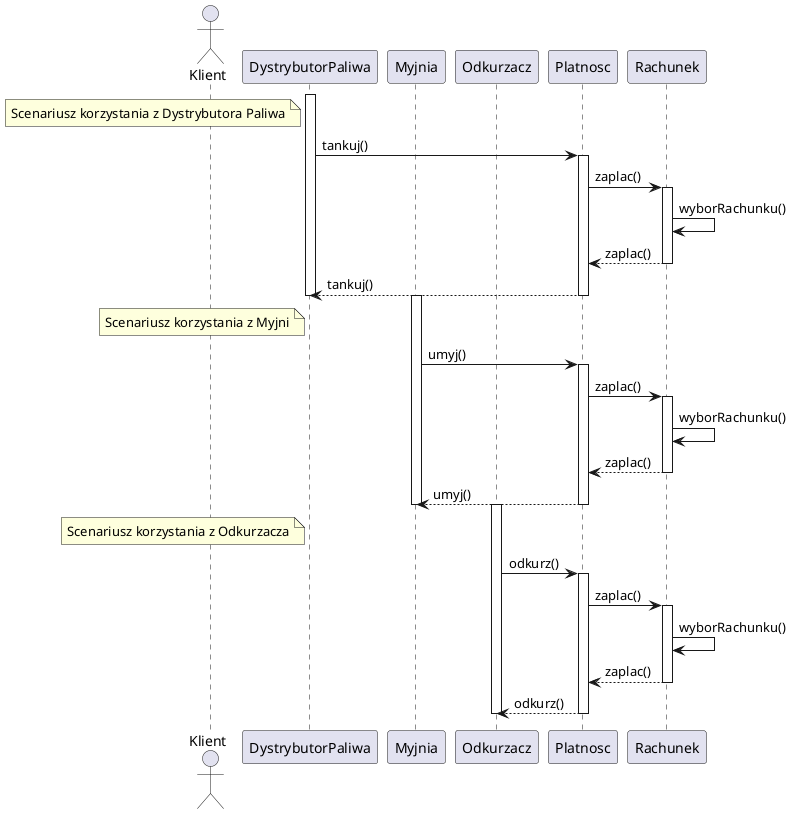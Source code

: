 @startuml

actor Klient
note left DystrybutorPaliwa: Scenariusz korzystania z Dystrybutora Paliwa

activate DystrybutorPaliwa
participant Myjnia
participant Odkurzacz

DystrybutorPaliwa -> Platnosc : tankuj()

    activate Platnosc
        Platnosc -> Rachunek : zaplac()
    
        activate Rachunek
        Rachunek -> Rachunek : wyborRachunku()
    
        return zaplac()
    
    return tankuj()

deactivate DystrybutorPaliwa
deactivate Rachunek
deactivate Platnosc

note left DystrybutorPaliwa: Scenariusz korzystania z Myjni
activate Myjnia
Myjnia -> Platnosc : umyj()

    activate Platnosc
        Platnosc -> Rachunek : zaplac()
    
        activate Rachunek
        Rachunek -> Rachunek : wyborRachunku()
    
        return zaplac()
    
    return umyj()

deactivate Myjnia
deactivate Rachunek
deactivate Platnosc

note left DystrybutorPaliwa: Scenariusz korzystania z Odkurzacza
activate Odkurzacz
Odkurzacz -> Platnosc : odkurz()

    activate Platnosc
        Platnosc -> Rachunek : zaplac()
    
        activate Rachunek
        Rachunek -> Rachunek : wyborRachunku()
    
        return zaplac()
    
    return odkurz()

deactivate Odkurzacz
deactivate Rachunek
deactivate Platnosc

@enduml